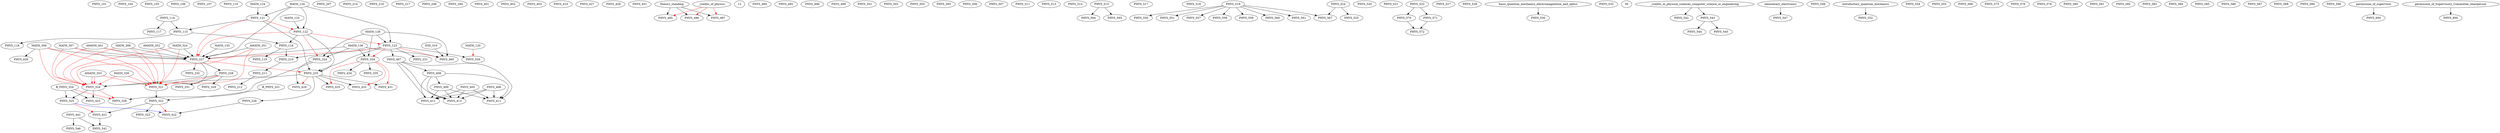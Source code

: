 digraph G {
    PHYS_101;
    PHYS_104;
    PHYS_105;
    PHYS_106;
    PHYS_107;
    PHYS_110;
    PHYS_114;
    edge [color=black];
    PHYS_114 -> PHYS_115;
    PHYS_121 -> PHYS_115;
    edge [color=black];
    PHYS_115 -> PHYS_116;
    PHYS_122 -> PHYS_116;
    edge [color=black];
    PHYS_114 -> PHYS_117;
    edge [color=black];
    PHYS_115 -> PHYS_118;
    edge [color=black];
    PHYS_116 -> PHYS_119;
    edge [color=black];
    MATH_124 -> PHYS_121;
    MATH_134 -> PHYS_121;
    edge [color=black];
    MATH_125 -> PHYS_122;
    MATH_134 -> PHYS_122;
    edge [color=red];
    PHYS_121 -> PHYS_122;
    edge [color=black];
    MATH_126 -> PHYS_123;
    MATH_134 -> PHYS_123;
    edge [color=red];
    PHYS_122 -> PHYS_123;
    PHYS_207;
    edge [color=black];
    PHYS_116 -> PHYS_210;
    PHYS_123 -> PHYS_210;
    edge [color=black];
    PHYS_210 -> PHYS_211;
    edge [color=black];
    PHYS_211 -> PHYS_212;
    PHYS_214;
    PHYS_216;
    PHYS_217;
    edge [color=black];
    MATH_126 -> PHYS_224;
    MATH_136 -> PHYS_224;
    edge [color=red];
    PHYS_122 -> PHYS_224;
    edge [color=black];
    PHYS_121 -> PHYS_225;
    PHYS_122 -> PHYS_225;
    PHYS_123 -> PHYS_225;
    edge [color=red];
    PHYS_227 -> PHYS_225;
    edge [color=black];
    PHYS_225 -> PHYS_226;
    edge [color=black];
    MATH_134 -> PHYS_227;
    MATH_135 -> PHYS_227;
    MATH_136 -> PHYS_227;
    MATH_307 -> PHYS_227;
    MATH_308 -> PHYS_227;
    MATH_309 -> PHYS_227;
    MATH_324 -> PHYS_227;
    AMATH_401 -> PHYS_227;
    AMATH_351 -> PHYS_227;
    AMATH_352 -> PHYS_227;
    edge [color=red];
    PHYS_121 -> PHYS_227;
    PHYS_122 -> PHYS_227;
    PHYS_123 -> PHYS_227;
    edge [color=black];
    PHYS_227 -> PHYS_228;
    edge [color=black];
    PHYS_123 -> PHYS_231;
    edge [color=black];
    PHYS_227 -> PHYS_232;
    PHYS_248;
    PHYS_294;
    edge [color=black];
    PHYS_227 -> PHYS_321;
    edge [color=red];
    PHYS_228 -> PHYS_321;
    MATH_307 -> PHYS_321;
    AMATH_351 -> PHYS_321;
    MATH_308 -> PHYS_321;
    AMATH_352 -> PHYS_321;
    MATH_309 -> PHYS_321;
    AMATH_353 -> PHYS_321;
    MATH_324 -> PHYS_321;
    MATH_326 -> PHYS_321;
    AMATH_401 -> PHYS_321;
    edge [color=black];
    PHYS_321 -> PHYS_322;
    B_PHYS_321 -> PHYS_322;
    edge [color=black];
    PHYS_322 -> PHYS_323;
    edge [color=black];
    PHYS_225 -> PHYS_324;
    PHYS_228 -> PHYS_324;
    edge [color=red];
    MATH_307 -> PHYS_324;
    AMATH_351 -> PHYS_324;
    MATH_308 -> PHYS_324;
    AMATH_353 -> PHYS_324;
    MATH_309 -> PHYS_324;
    AMATH_353 -> PHYS_324;
    MATH_324 -> PHYS_324;
    MATH_326 -> PHYS_324;
    AMATH_401 -> PHYS_324;
    edge [color=black];
    PHYS_324 -> PHYS_325;
    B_PHYS_324 -> PHYS_325;
    edge [color=black];
    PHYS_224 -> PHYS_328;
    edge [color=red];
    PHYS_324 -> PHYS_328;
    B_PHYS_324 -> PHYS_328;
    edge [color=black];
    PHYS_228 -> PHYS_329;
    edge [color=black];
    PHYS_228 -> PHYS_331;
    edge [color=black];
    MATH_126 -> PHYS_334;
    MATH_136 -> PHYS_334;
    edge [color=red];
    PHYS_123 -> PHYS_334;
    edge [color=black];
    PHYS_334 -> PHYS_335;
    PHYS_401;
    PHYS_402;
    PHYS_403;
    PHYS_405;
    PHYS_406;
    edge [color=black];
    PHYS_123 -> PHYS_407;
    edge [color=black];
    PHYS_407 -> PHYS_408;
    edge [color=black];
    PHYS_408 -> PHYS_409;
    PHYS_410;
    edge [color=black];
    PHYS_405 -> PHYS_411;
    PHYS_406 -> PHYS_411;
    PHYS_407 -> PHYS_411;
    PHYS_408 -> PHYS_411;
    PHYS_409 -> PHYS_411;
    edge [color=black];
    PHYS_405 -> PHYS_412;
    PHYS_406 -> PHYS_412;
    PHYS_407 -> PHYS_412;
    PHYS_408 -> PHYS_412;
    PHYS_409 -> PHYS_412;
    edge [color=black];
    PHYS_405 -> PHYS_413;
    PHYS_406 -> PHYS_413;
    PHYS_407 -> PHYS_413;
    PHYS_408 -> PHYS_413;
    PHYS_409 -> PHYS_413;
    edge [color=black];
    PHYS_322 -> PHYS_421;
    edge [color=red];
    PHYS_325 -> PHYS_421;
    edge [color=black];
    PHYS_226 -> PHYS_422;
    edge [color=red];
    PHYS_322 -> PHYS_422;
    edge [color=blue];
    PHYS_325 -> PHYS_422;
    edge [color=black];
    PHYS_324 -> PHYS_423;
    B_PHYS_324 -> PHYS_423;
    PHYS_427;
    PHYS_428;
    edge [color=black];
    PHYS_224 -> PHYS_429;
    edge [color=red];
    PHYS_225 -> PHYS_429;
    edge [color=black];
    PHYS_225 -> PHYS_431;
    edge [color=red];
    PHYS_334 -> PHYS_431;
    edge [color=black];
    PHYS_225 -> PHYS_432;
    edge [color=red];
    PHYS_334 -> PHYS_432;
    edge [color=black];
    PHYS_225 -> PHYS_433;
    edge [color=red];
    PHYS_334 -> PHYS_433;
    edge [color=black];
    PHYS_334 -> PHYS_434;
    edge [color=black];
    MATH_309 -> PHYS_436;
    PHYS_441;
    PHYS_451;
    edge [color=black];
    ESS_310 -> PHYS_460;
    MATH_126 -> PHYS_460;
    MATH_136 -> PHYS_460;
    edge [color=red];
    PHYS_123 -> PHYS_460;
    edge [color=black];
    Honors_standing -> PHYS_485;
    edge [color=red];
    12_credits_of_physics -> PHYS_485;
    edge [color=black];
    Honors_standing -> PHYS_486;
    edge [color=red];
    12_credits_of_physics -> PHYS_486;
    edge [color=black];
    Honors_standing -> PHYS_487;
    edge [color=red];
    12_credits_of_physics -> PHYS_487;
    PHYS_494;
    PHYS_495;
    PHYS_496;
    PHYS_499;
    PHYS_501;
    PHYS_502;
    PHYS_503;
    PHYS_505;
    PHYS_506;
    PHYS_507;
    PHYS_511;
    PHYS_513;
    PHYS_514;
    PHYS_515;
    PHYS_517;
    PHYS_518;
    PHYS_519;
    PHYS_520;
    PHYS_521;
    PHYS_522;
    PHYS_524;
    edge [color=black];
    PHYS_524 -> PHYS_525;
    PHYS_527;
    PHYS_528;
    edge [color=black];
    basic_quantum_mechanics_electromagnetism_and_optics -> PHYS_530;
    PHYS_532;
    edge [color=black];
    PHYS_123 -> PHYS_536;
    edge [color=red];
    MATH_120 -> PHYS_536;
    edge [color=black];
    PHYS_421 -> PHYS_541;
    PHYS_441 -> PHYS_541;
    edge [color=black];
    30_credits_in_physical_sciences_computer_science_or_engineering -> PHYS_542;
    edge [color=black];
    30_credits_in_physical_sciences_computer_science_or_engineering -> PHYS_543;
    edge [color=black];
    PHYS_543 -> PHYS_544;
    edge [color=black];
    PHYS_543 -> PHYS_545;
    edge [color=black];
    PHYS_441 -> PHYS_546;
    edge [color=black];
    elementary_electronics -> PHYS_547;
    PHYS_549;
    edge [color=black];
    PHYS_519 -> PHYS_550;
    edge [color=black];
    PHYS_519 -> PHYS_551;
    edge [color=black];
    introductory_quantum_mechanics -> PHYS_552;
    PHYS_554;
    PHYS_555;
    edge [color=black];
    PHYS_519 -> PHYS_557;
    edge [color=black];
    PHYS_519 -> PHYS_558;
    edge [color=black];
    PHYS_519 -> PHYS_559;
    edge [color=black];
    PHYS_519 -> PHYS_560;
    edge [color=black];
    PHYS_519 -> PHYS_561;
    edge [color=black];
    PHYS_515 -> PHYS_564;
    edge [color=black];
    PHYS_515 -> PHYS_565;
    edge [color=black];
    PHYS_519 -> PHYS_567;
    PHYS_524 -> PHYS_567;
    PHYS_568;
    edge [color=black];
    PHYS_522 -> PHYS_570;
    edge [color=black];
    PHYS_522 -> PHYS_571;
    edge [color=black];
    PHYS_570 -> PHYS_572;
    PHYS_571 -> PHYS_572;
    PHYS_575;
    PHYS_576;
    PHYS_578;
    PHYS_580;
    PHYS_581;
    PHYS_582;
    PHYS_583;
    PHYS_584;
    PHYS_585;
    PHYS_586;
    PHYS_587;
    PHYS_588;
    PHYS_589;
    PHYS_590;
    edge [color=black];
    permission_of_supervisor -> PHYS_600;
    edge [color=black];
    permission_of_Supervisory_Committee_chairperson -> PHYS_800;
}
